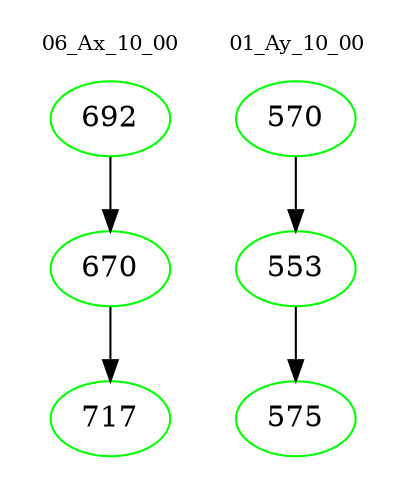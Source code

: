 digraph{
subgraph cluster_0 {
color = white
label = "06_Ax_10_00";
fontsize=10;
T0_692 [label="692", color="green"]
T0_692 -> T0_670 [color="black"]
T0_670 [label="670", color="green"]
T0_670 -> T0_717 [color="black"]
T0_717 [label="717", color="green"]
}
subgraph cluster_1 {
color = white
label = "01_Ay_10_00";
fontsize=10;
T1_570 [label="570", color="green"]
T1_570 -> T1_553 [color="black"]
T1_553 [label="553", color="green"]
T1_553 -> T1_575 [color="black"]
T1_575 [label="575", color="green"]
}
}
